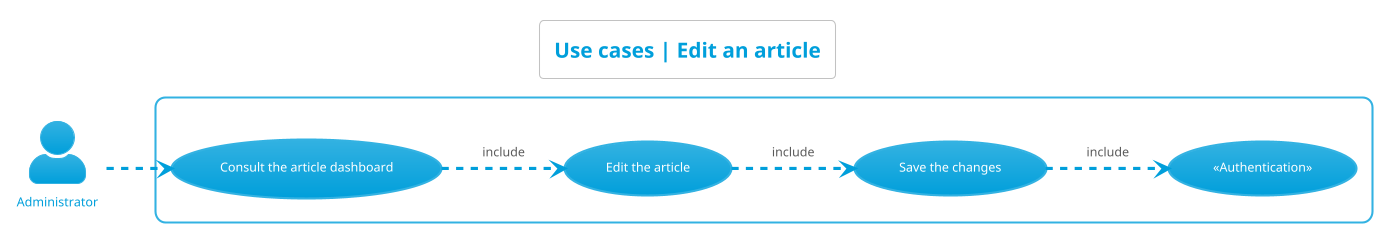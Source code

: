 @startuml use_cases__edit_article
left to right direction
skinparam actorStyle Awesome
!theme bluegray
skinparam backgroundcolor White

'Titre'
title Use cases | Edit an article

'Acteur'
actor "Administrator" as Administrateur

'Rectangle'
rectangle {
    'Authentification'
    "«Authentication»" as (Authentification)

    'Administrateur'
    "Consult the article dashboard" as (ConsulterTDBArticles)
    "Edit the article" as (ModifierArticle)
    "Save the changes" as (EnregistrerModifications)

    'Déroulement'
    :Administrateur: -.> (ConsulterTDBArticles)
    (ConsulterTDBArticles) -.> (ModifierArticle) : include
    (ModifierArticle) -.> (EnregistrerModifications) : include
    (EnregistrerModifications) -.> (Authentification) : include
}
@enduml